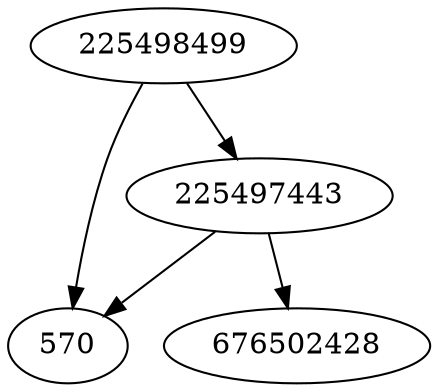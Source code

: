 strict digraph  {
570;
225498499;
676502428;
225497443;
225498499 -> 225497443;
225498499 -> 570;
225497443 -> 676502428;
225497443 -> 570;
}
